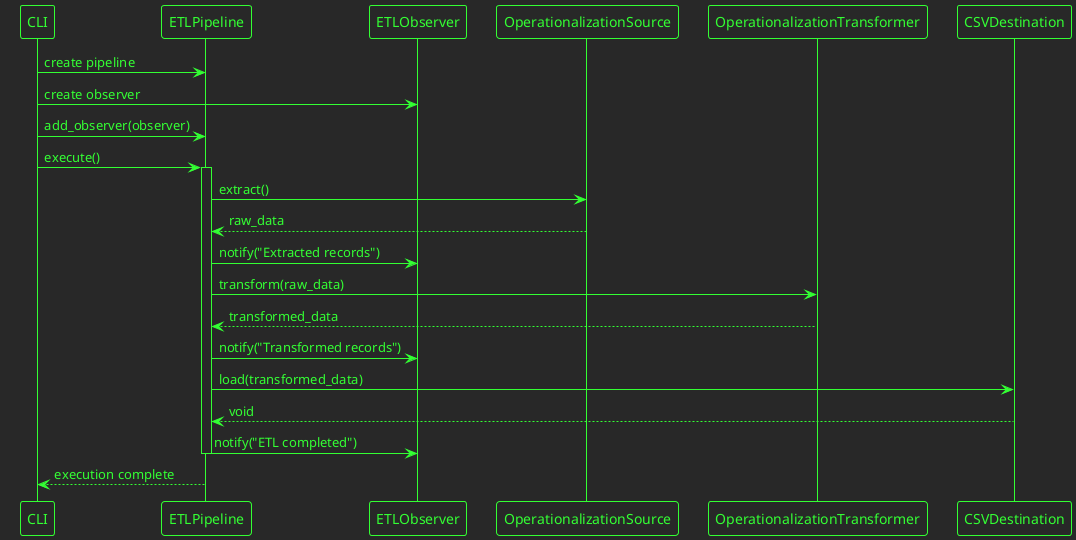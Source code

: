@startuml
!theme crt-green
participant CLI
participant ETLPipeline
participant ETLObserver
participant OperationalizationSource
participant OperationalizationTransformer
participant CSVDestination

CLI -> ETLPipeline: create pipeline
CLI -> ETLObserver: create observer
CLI -> ETLPipeline: add_observer(observer)
CLI -> ETLPipeline: execute()

activate ETLPipeline
ETLPipeline -> OperationalizationSource: extract()
OperationalizationSource --> ETLPipeline: raw_data
ETLPipeline -> ETLObserver: notify("Extracted records")

ETLPipeline -> OperationalizationTransformer: transform(raw_data)
OperationalizationTransformer --> ETLPipeline: transformed_data
ETLPipeline -> ETLObserver: notify("Transformed records")

ETLPipeline -> CSVDestination: load(transformed_data)
CSVDestination --> ETLPipeline: void
ETLPipeline -> ETLObserver: notify("ETL completed")
deactivate ETLPipeline

ETLPipeline --> CLI: execution complete
@enduml
